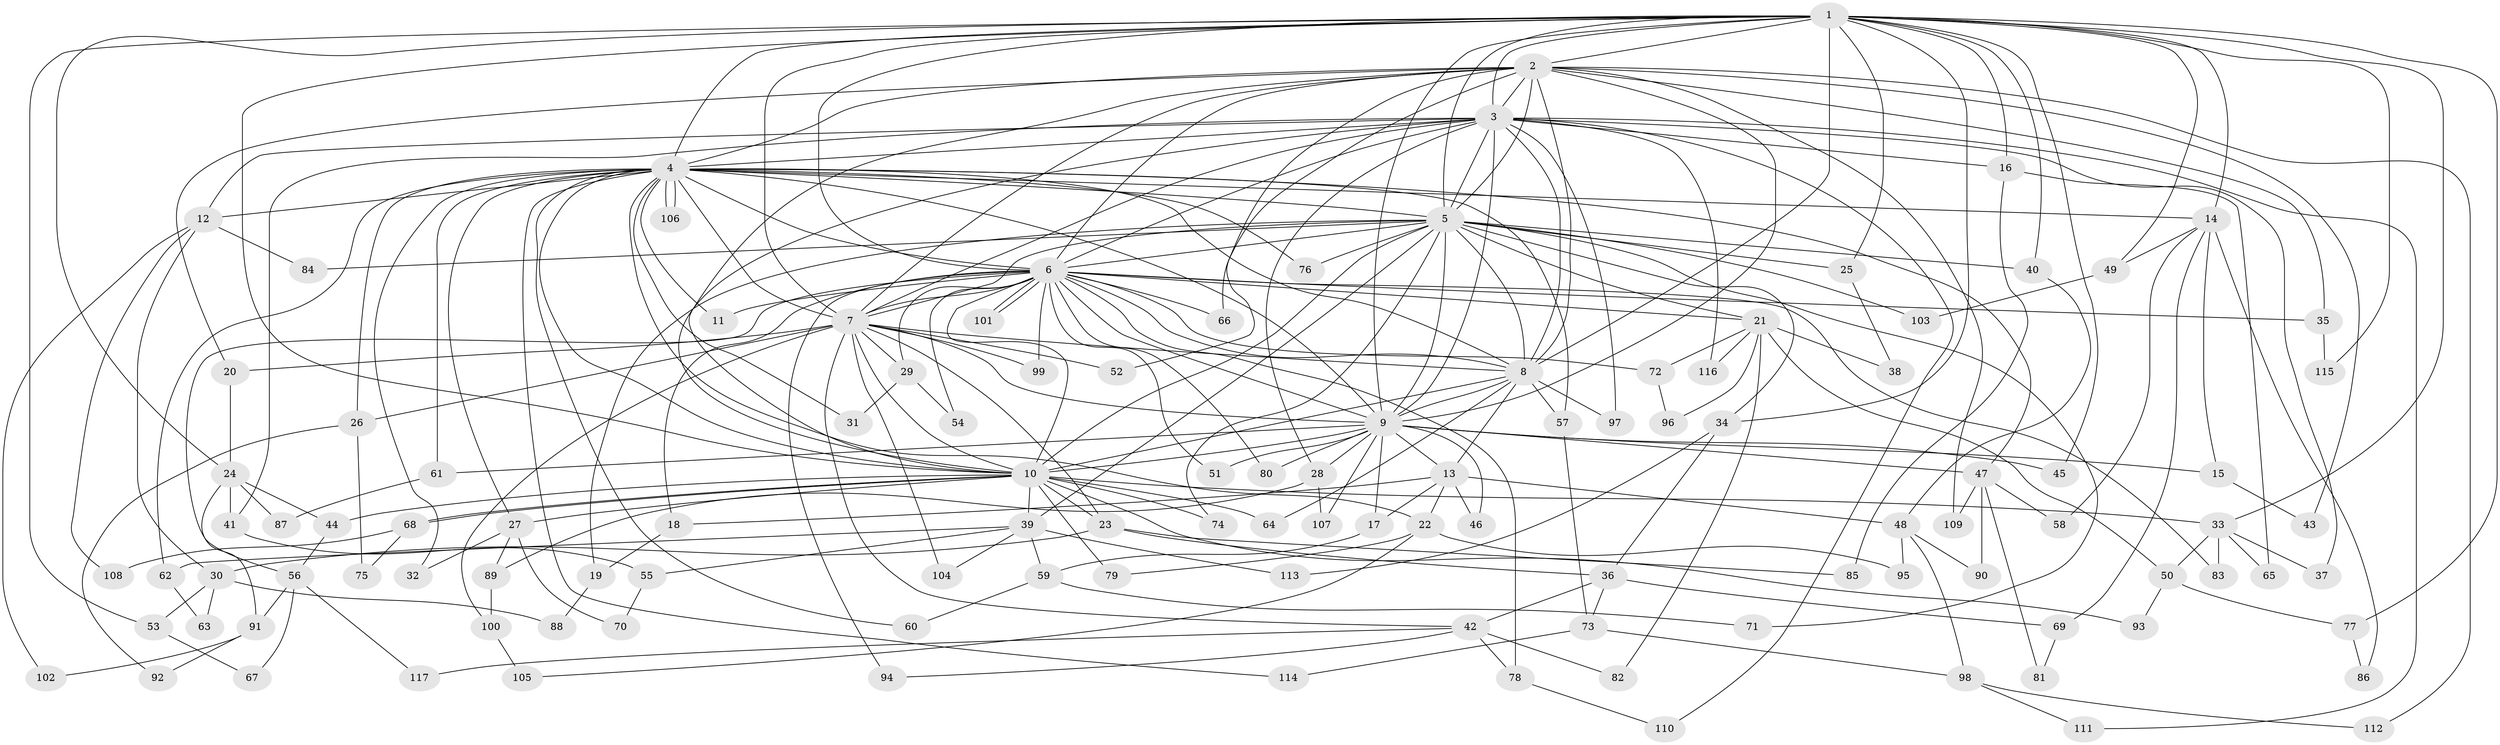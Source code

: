 // coarse degree distribution, {18: 0.02564102564102564, 15: 0.02564102564102564, 17: 0.01282051282051282, 27: 0.01282051282051282, 20: 0.01282051282051282, 24: 0.01282051282051282, 11: 0.01282051282051282, 22: 0.01282051282051282, 2: 0.3717948717948718, 6: 0.05128205128205128, 7: 0.038461538461538464, 3: 0.19230769230769232, 4: 0.10256410256410256, 5: 0.08974358974358974, 9: 0.01282051282051282, 1: 0.01282051282051282}
// Generated by graph-tools (version 1.1) at 2025/23/03/03/25 07:23:38]
// undirected, 117 vertices, 259 edges
graph export_dot {
graph [start="1"]
  node [color=gray90,style=filled];
  1;
  2;
  3;
  4;
  5;
  6;
  7;
  8;
  9;
  10;
  11;
  12;
  13;
  14;
  15;
  16;
  17;
  18;
  19;
  20;
  21;
  22;
  23;
  24;
  25;
  26;
  27;
  28;
  29;
  30;
  31;
  32;
  33;
  34;
  35;
  36;
  37;
  38;
  39;
  40;
  41;
  42;
  43;
  44;
  45;
  46;
  47;
  48;
  49;
  50;
  51;
  52;
  53;
  54;
  55;
  56;
  57;
  58;
  59;
  60;
  61;
  62;
  63;
  64;
  65;
  66;
  67;
  68;
  69;
  70;
  71;
  72;
  73;
  74;
  75;
  76;
  77;
  78;
  79;
  80;
  81;
  82;
  83;
  84;
  85;
  86;
  87;
  88;
  89;
  90;
  91;
  92;
  93;
  94;
  95;
  96;
  97;
  98;
  99;
  100;
  101;
  102;
  103;
  104;
  105;
  106;
  107;
  108;
  109;
  110;
  111;
  112;
  113;
  114;
  115;
  116;
  117;
  1 -- 2;
  1 -- 3;
  1 -- 4;
  1 -- 5;
  1 -- 6;
  1 -- 7;
  1 -- 8;
  1 -- 9;
  1 -- 10;
  1 -- 14;
  1 -- 16;
  1 -- 24;
  1 -- 25;
  1 -- 33;
  1 -- 34;
  1 -- 40;
  1 -- 45;
  1 -- 49;
  1 -- 53;
  1 -- 77;
  1 -- 115;
  2 -- 3;
  2 -- 4;
  2 -- 5;
  2 -- 6;
  2 -- 7;
  2 -- 8;
  2 -- 9;
  2 -- 10;
  2 -- 20;
  2 -- 35;
  2 -- 43;
  2 -- 52;
  2 -- 66;
  2 -- 109;
  2 -- 112;
  3 -- 4;
  3 -- 5;
  3 -- 6;
  3 -- 7;
  3 -- 8;
  3 -- 9;
  3 -- 10;
  3 -- 12;
  3 -- 16;
  3 -- 28;
  3 -- 37;
  3 -- 41;
  3 -- 97;
  3 -- 110;
  3 -- 111;
  3 -- 116;
  4 -- 5;
  4 -- 6;
  4 -- 7;
  4 -- 8;
  4 -- 9;
  4 -- 10;
  4 -- 11;
  4 -- 12;
  4 -- 14;
  4 -- 22;
  4 -- 26;
  4 -- 27;
  4 -- 31;
  4 -- 32;
  4 -- 47;
  4 -- 57;
  4 -- 60;
  4 -- 61;
  4 -- 62;
  4 -- 76;
  4 -- 106;
  4 -- 106;
  4 -- 114;
  5 -- 6;
  5 -- 7;
  5 -- 8;
  5 -- 9;
  5 -- 10;
  5 -- 19;
  5 -- 21;
  5 -- 25;
  5 -- 34;
  5 -- 39;
  5 -- 40;
  5 -- 71;
  5 -- 74;
  5 -- 76;
  5 -- 84;
  5 -- 103;
  6 -- 7;
  6 -- 8;
  6 -- 9;
  6 -- 10;
  6 -- 11;
  6 -- 18;
  6 -- 21;
  6 -- 29;
  6 -- 35;
  6 -- 51;
  6 -- 54;
  6 -- 56;
  6 -- 66;
  6 -- 72;
  6 -- 78;
  6 -- 80;
  6 -- 83;
  6 -- 94;
  6 -- 99;
  6 -- 101;
  6 -- 101;
  7 -- 8;
  7 -- 9;
  7 -- 10;
  7 -- 20;
  7 -- 23;
  7 -- 26;
  7 -- 29;
  7 -- 42;
  7 -- 52;
  7 -- 99;
  7 -- 100;
  7 -- 104;
  8 -- 9;
  8 -- 10;
  8 -- 13;
  8 -- 57;
  8 -- 64;
  8 -- 97;
  9 -- 10;
  9 -- 13;
  9 -- 15;
  9 -- 17;
  9 -- 28;
  9 -- 45;
  9 -- 46;
  9 -- 47;
  9 -- 51;
  9 -- 61;
  9 -- 80;
  9 -- 107;
  10 -- 23;
  10 -- 27;
  10 -- 33;
  10 -- 39;
  10 -- 44;
  10 -- 64;
  10 -- 68;
  10 -- 68;
  10 -- 74;
  10 -- 79;
  10 -- 93;
  12 -- 30;
  12 -- 84;
  12 -- 102;
  12 -- 108;
  13 -- 17;
  13 -- 18;
  13 -- 22;
  13 -- 46;
  13 -- 48;
  14 -- 15;
  14 -- 49;
  14 -- 58;
  14 -- 69;
  14 -- 86;
  15 -- 43;
  16 -- 65;
  16 -- 85;
  17 -- 59;
  18 -- 19;
  19 -- 88;
  20 -- 24;
  21 -- 38;
  21 -- 50;
  21 -- 72;
  21 -- 82;
  21 -- 96;
  21 -- 116;
  22 -- 79;
  22 -- 95;
  22 -- 105;
  23 -- 30;
  23 -- 36;
  23 -- 85;
  24 -- 41;
  24 -- 44;
  24 -- 87;
  24 -- 91;
  25 -- 38;
  26 -- 75;
  26 -- 92;
  27 -- 32;
  27 -- 70;
  27 -- 89;
  28 -- 89;
  28 -- 107;
  29 -- 31;
  29 -- 54;
  30 -- 53;
  30 -- 63;
  30 -- 88;
  33 -- 37;
  33 -- 50;
  33 -- 65;
  33 -- 83;
  34 -- 36;
  34 -- 113;
  35 -- 115;
  36 -- 42;
  36 -- 69;
  36 -- 73;
  39 -- 55;
  39 -- 59;
  39 -- 62;
  39 -- 104;
  39 -- 113;
  40 -- 48;
  41 -- 55;
  42 -- 78;
  42 -- 82;
  42 -- 94;
  42 -- 117;
  44 -- 56;
  47 -- 58;
  47 -- 81;
  47 -- 90;
  47 -- 109;
  48 -- 90;
  48 -- 95;
  48 -- 98;
  49 -- 103;
  50 -- 77;
  50 -- 93;
  53 -- 67;
  55 -- 70;
  56 -- 67;
  56 -- 91;
  56 -- 117;
  57 -- 73;
  59 -- 60;
  59 -- 71;
  61 -- 87;
  62 -- 63;
  68 -- 75;
  68 -- 108;
  69 -- 81;
  72 -- 96;
  73 -- 98;
  73 -- 114;
  77 -- 86;
  78 -- 110;
  89 -- 100;
  91 -- 92;
  91 -- 102;
  98 -- 111;
  98 -- 112;
  100 -- 105;
}
